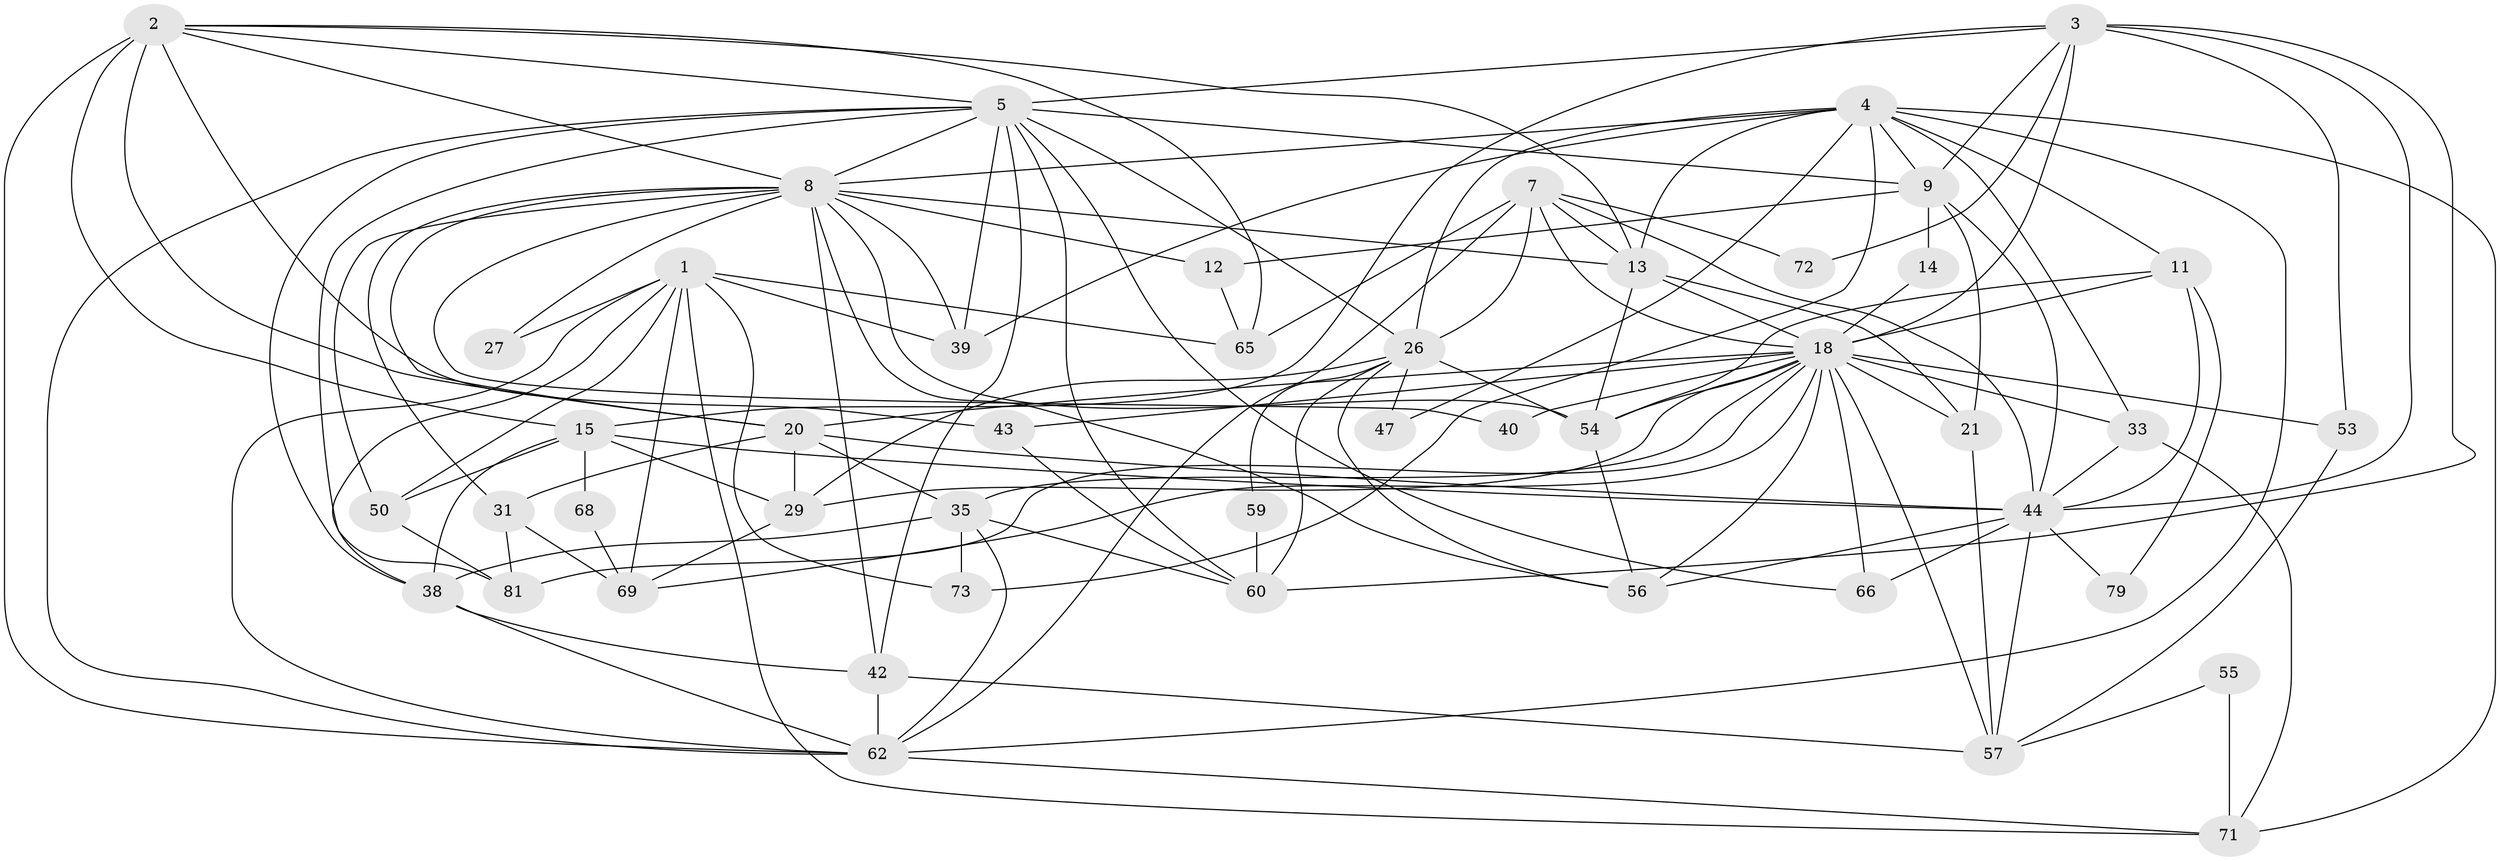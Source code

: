 // original degree distribution, {3: 0.30526315789473685, 4: 0.24210526315789474, 5: 0.22105263157894736, 6: 0.042105263157894736, 2: 0.12631578947368421, 8: 0.021052631578947368, 9: 0.021052631578947368, 7: 0.021052631578947368}
// Generated by graph-tools (version 1.1) at 2025/19/03/04/25 18:19:02]
// undirected, 47 vertices, 133 edges
graph export_dot {
graph [start="1"]
  node [color=gray90,style=filled];
  1 [super="+10"];
  2 [super="+16+45"];
  3 [super="+77"];
  4 [super="+90"];
  5 [super="+70+6"];
  7 [super="+19"];
  8 [super="+46+22"];
  9 [super="+37+17"];
  11 [super="+25"];
  12;
  13 [super="+52"];
  14;
  15 [super="+28+76"];
  18 [super="+63+88+34+23+49"];
  20 [super="+30"];
  21;
  26 [super="+74"];
  27;
  29;
  31;
  33;
  35 [super="+92"];
  38 [super="+61"];
  39;
  40;
  42 [super="+89+58"];
  43;
  44 [super="+51+64"];
  47;
  50;
  53 [super="+75"];
  54 [super="+80"];
  55;
  56;
  57 [super="+94"];
  59;
  60 [super="+83"];
  62 [super="+91+67"];
  65;
  66;
  68;
  69;
  71;
  72;
  73;
  79;
  81;
  1 -- 69;
  1 -- 38;
  1 -- 65;
  1 -- 39;
  1 -- 71;
  1 -- 73;
  1 -- 50;
  1 -- 27;
  1 -- 62;
  2 -- 5;
  2 -- 20;
  2 -- 13;
  2 -- 65;
  2 -- 43;
  2 -- 62;
  2 -- 15 [weight=2];
  2 -- 8;
  3 -- 44;
  3 -- 60;
  3 -- 18;
  3 -- 5;
  3 -- 53;
  3 -- 72;
  3 -- 9;
  3 -- 15;
  4 -- 33;
  4 -- 39;
  4 -- 26;
  4 -- 13;
  4 -- 71;
  4 -- 73;
  4 -- 9;
  4 -- 11;
  4 -- 47;
  4 -- 62;
  4 -- 8;
  5 -- 62;
  5 -- 39;
  5 -- 42;
  5 -- 26;
  5 -- 60;
  5 -- 8;
  5 -- 81;
  5 -- 66;
  5 -- 38;
  5 -- 9;
  7 -- 44;
  7 -- 65;
  7 -- 26;
  7 -- 62;
  7 -- 13 [weight=2];
  7 -- 72;
  7 -- 18;
  8 -- 20;
  8 -- 13;
  8 -- 39;
  8 -- 40;
  8 -- 42;
  8 -- 12;
  8 -- 50;
  8 -- 54;
  8 -- 56;
  8 -- 27 [weight=2];
  8 -- 31;
  9 -- 21;
  9 -- 44;
  9 -- 12;
  9 -- 14;
  11 -- 54 [weight=2];
  11 -- 44 [weight=2];
  11 -- 18;
  11 -- 79;
  12 -- 65;
  13 -- 54;
  13 -- 21;
  13 -- 18;
  14 -- 18;
  15 -- 50;
  15 -- 44 [weight=2];
  15 -- 29;
  15 -- 68;
  15 -- 38;
  18 -- 40;
  18 -- 20;
  18 -- 57;
  18 -- 53;
  18 -- 69;
  18 -- 33;
  18 -- 54;
  18 -- 66;
  18 -- 21;
  18 -- 56 [weight=2];
  18 -- 43;
  18 -- 29;
  18 -- 35;
  18 -- 81;
  20 -- 44;
  20 -- 29;
  20 -- 31;
  20 -- 35;
  21 -- 57;
  26 -- 29;
  26 -- 54;
  26 -- 56;
  26 -- 59;
  26 -- 47;
  26 -- 60;
  29 -- 69;
  31 -- 69;
  31 -- 81;
  33 -- 71;
  33 -- 44;
  35 -- 62;
  35 -- 60;
  35 -- 38;
  35 -- 73;
  38 -- 62;
  38 -- 42;
  42 -- 57;
  42 -- 62;
  43 -- 60;
  44 -- 66;
  44 -- 57;
  44 -- 79;
  44 -- 56;
  50 -- 81;
  53 -- 57;
  54 -- 56;
  55 -- 71;
  55 -- 57;
  59 -- 60;
  62 -- 71;
  68 -- 69;
}
